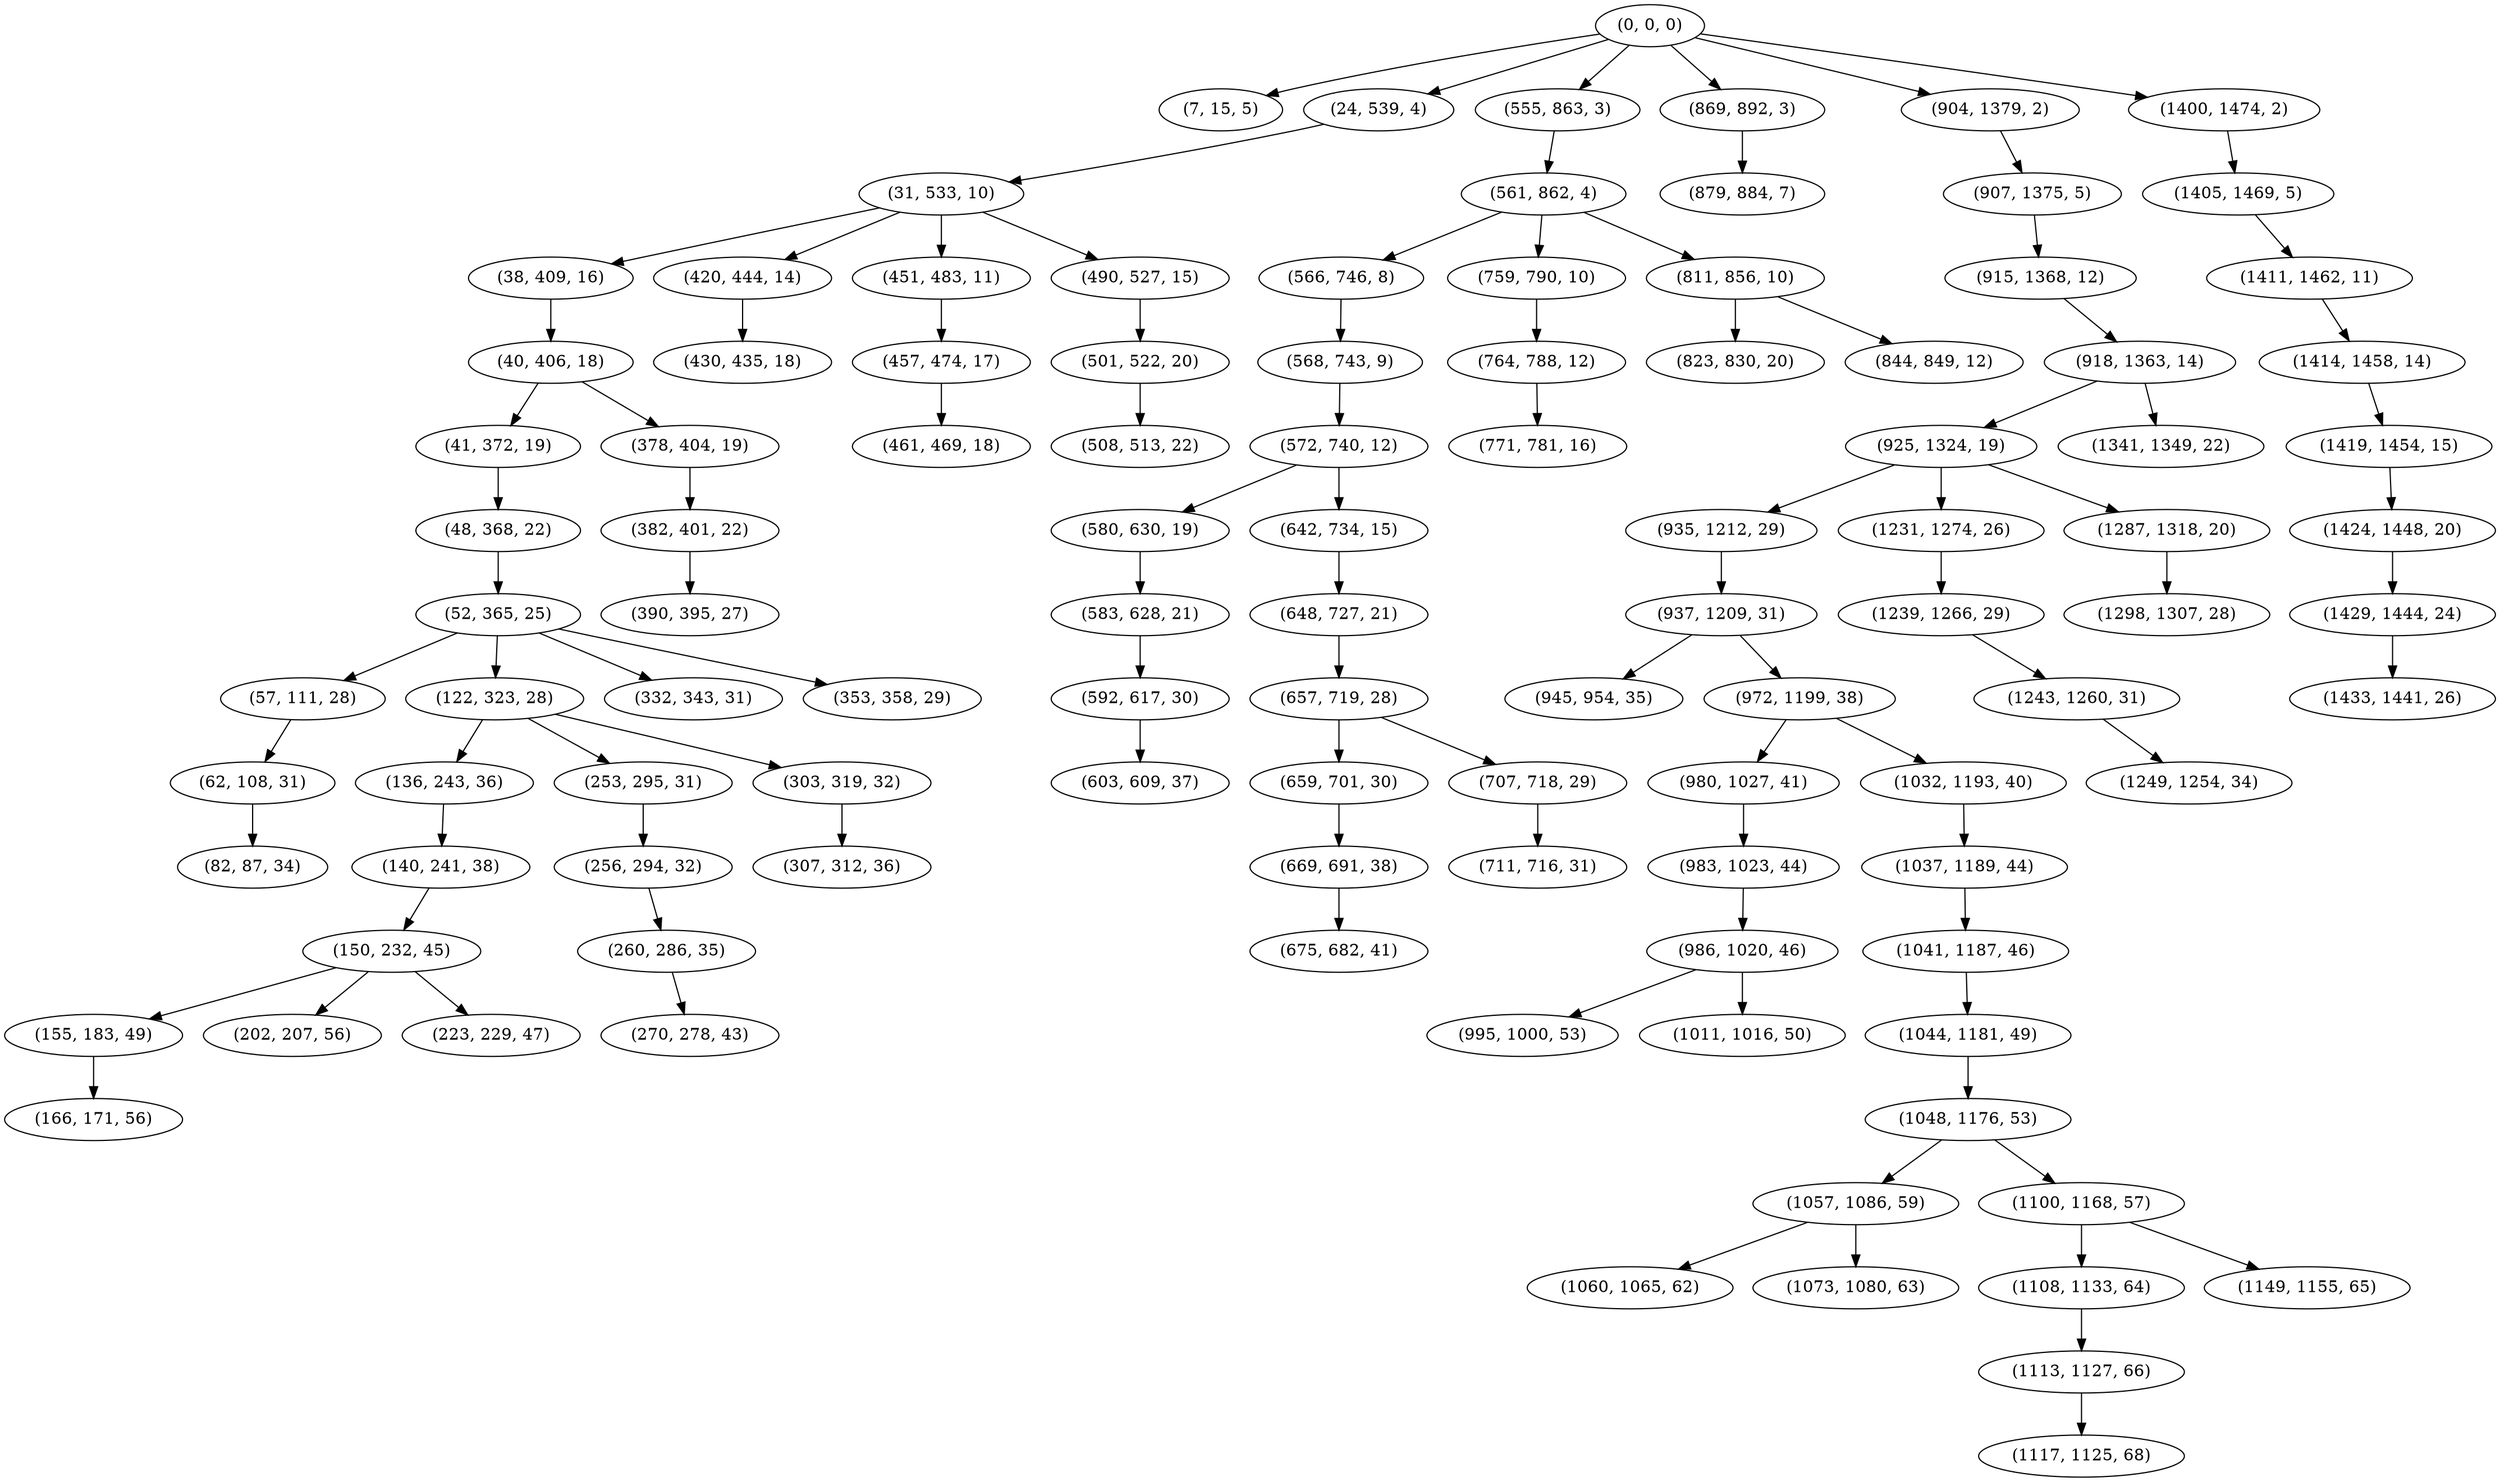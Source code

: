 digraph tree {
    "(0, 0, 0)";
    "(7, 15, 5)";
    "(24, 539, 4)";
    "(31, 533, 10)";
    "(38, 409, 16)";
    "(40, 406, 18)";
    "(41, 372, 19)";
    "(48, 368, 22)";
    "(52, 365, 25)";
    "(57, 111, 28)";
    "(62, 108, 31)";
    "(82, 87, 34)";
    "(122, 323, 28)";
    "(136, 243, 36)";
    "(140, 241, 38)";
    "(150, 232, 45)";
    "(155, 183, 49)";
    "(166, 171, 56)";
    "(202, 207, 56)";
    "(223, 229, 47)";
    "(253, 295, 31)";
    "(256, 294, 32)";
    "(260, 286, 35)";
    "(270, 278, 43)";
    "(303, 319, 32)";
    "(307, 312, 36)";
    "(332, 343, 31)";
    "(353, 358, 29)";
    "(378, 404, 19)";
    "(382, 401, 22)";
    "(390, 395, 27)";
    "(420, 444, 14)";
    "(430, 435, 18)";
    "(451, 483, 11)";
    "(457, 474, 17)";
    "(461, 469, 18)";
    "(490, 527, 15)";
    "(501, 522, 20)";
    "(508, 513, 22)";
    "(555, 863, 3)";
    "(561, 862, 4)";
    "(566, 746, 8)";
    "(568, 743, 9)";
    "(572, 740, 12)";
    "(580, 630, 19)";
    "(583, 628, 21)";
    "(592, 617, 30)";
    "(603, 609, 37)";
    "(642, 734, 15)";
    "(648, 727, 21)";
    "(657, 719, 28)";
    "(659, 701, 30)";
    "(669, 691, 38)";
    "(675, 682, 41)";
    "(707, 718, 29)";
    "(711, 716, 31)";
    "(759, 790, 10)";
    "(764, 788, 12)";
    "(771, 781, 16)";
    "(811, 856, 10)";
    "(823, 830, 20)";
    "(844, 849, 12)";
    "(869, 892, 3)";
    "(879, 884, 7)";
    "(904, 1379, 2)";
    "(907, 1375, 5)";
    "(915, 1368, 12)";
    "(918, 1363, 14)";
    "(925, 1324, 19)";
    "(935, 1212, 29)";
    "(937, 1209, 31)";
    "(945, 954, 35)";
    "(972, 1199, 38)";
    "(980, 1027, 41)";
    "(983, 1023, 44)";
    "(986, 1020, 46)";
    "(995, 1000, 53)";
    "(1011, 1016, 50)";
    "(1032, 1193, 40)";
    "(1037, 1189, 44)";
    "(1041, 1187, 46)";
    "(1044, 1181, 49)";
    "(1048, 1176, 53)";
    "(1057, 1086, 59)";
    "(1060, 1065, 62)";
    "(1073, 1080, 63)";
    "(1100, 1168, 57)";
    "(1108, 1133, 64)";
    "(1113, 1127, 66)";
    "(1117, 1125, 68)";
    "(1149, 1155, 65)";
    "(1231, 1274, 26)";
    "(1239, 1266, 29)";
    "(1243, 1260, 31)";
    "(1249, 1254, 34)";
    "(1287, 1318, 20)";
    "(1298, 1307, 28)";
    "(1341, 1349, 22)";
    "(1400, 1474, 2)";
    "(1405, 1469, 5)";
    "(1411, 1462, 11)";
    "(1414, 1458, 14)";
    "(1419, 1454, 15)";
    "(1424, 1448, 20)";
    "(1429, 1444, 24)";
    "(1433, 1441, 26)";
    "(0, 0, 0)" -> "(7, 15, 5)";
    "(0, 0, 0)" -> "(24, 539, 4)";
    "(0, 0, 0)" -> "(555, 863, 3)";
    "(0, 0, 0)" -> "(869, 892, 3)";
    "(0, 0, 0)" -> "(904, 1379, 2)";
    "(0, 0, 0)" -> "(1400, 1474, 2)";
    "(24, 539, 4)" -> "(31, 533, 10)";
    "(31, 533, 10)" -> "(38, 409, 16)";
    "(31, 533, 10)" -> "(420, 444, 14)";
    "(31, 533, 10)" -> "(451, 483, 11)";
    "(31, 533, 10)" -> "(490, 527, 15)";
    "(38, 409, 16)" -> "(40, 406, 18)";
    "(40, 406, 18)" -> "(41, 372, 19)";
    "(40, 406, 18)" -> "(378, 404, 19)";
    "(41, 372, 19)" -> "(48, 368, 22)";
    "(48, 368, 22)" -> "(52, 365, 25)";
    "(52, 365, 25)" -> "(57, 111, 28)";
    "(52, 365, 25)" -> "(122, 323, 28)";
    "(52, 365, 25)" -> "(332, 343, 31)";
    "(52, 365, 25)" -> "(353, 358, 29)";
    "(57, 111, 28)" -> "(62, 108, 31)";
    "(62, 108, 31)" -> "(82, 87, 34)";
    "(122, 323, 28)" -> "(136, 243, 36)";
    "(122, 323, 28)" -> "(253, 295, 31)";
    "(122, 323, 28)" -> "(303, 319, 32)";
    "(136, 243, 36)" -> "(140, 241, 38)";
    "(140, 241, 38)" -> "(150, 232, 45)";
    "(150, 232, 45)" -> "(155, 183, 49)";
    "(150, 232, 45)" -> "(202, 207, 56)";
    "(150, 232, 45)" -> "(223, 229, 47)";
    "(155, 183, 49)" -> "(166, 171, 56)";
    "(253, 295, 31)" -> "(256, 294, 32)";
    "(256, 294, 32)" -> "(260, 286, 35)";
    "(260, 286, 35)" -> "(270, 278, 43)";
    "(303, 319, 32)" -> "(307, 312, 36)";
    "(378, 404, 19)" -> "(382, 401, 22)";
    "(382, 401, 22)" -> "(390, 395, 27)";
    "(420, 444, 14)" -> "(430, 435, 18)";
    "(451, 483, 11)" -> "(457, 474, 17)";
    "(457, 474, 17)" -> "(461, 469, 18)";
    "(490, 527, 15)" -> "(501, 522, 20)";
    "(501, 522, 20)" -> "(508, 513, 22)";
    "(555, 863, 3)" -> "(561, 862, 4)";
    "(561, 862, 4)" -> "(566, 746, 8)";
    "(561, 862, 4)" -> "(759, 790, 10)";
    "(561, 862, 4)" -> "(811, 856, 10)";
    "(566, 746, 8)" -> "(568, 743, 9)";
    "(568, 743, 9)" -> "(572, 740, 12)";
    "(572, 740, 12)" -> "(580, 630, 19)";
    "(572, 740, 12)" -> "(642, 734, 15)";
    "(580, 630, 19)" -> "(583, 628, 21)";
    "(583, 628, 21)" -> "(592, 617, 30)";
    "(592, 617, 30)" -> "(603, 609, 37)";
    "(642, 734, 15)" -> "(648, 727, 21)";
    "(648, 727, 21)" -> "(657, 719, 28)";
    "(657, 719, 28)" -> "(659, 701, 30)";
    "(657, 719, 28)" -> "(707, 718, 29)";
    "(659, 701, 30)" -> "(669, 691, 38)";
    "(669, 691, 38)" -> "(675, 682, 41)";
    "(707, 718, 29)" -> "(711, 716, 31)";
    "(759, 790, 10)" -> "(764, 788, 12)";
    "(764, 788, 12)" -> "(771, 781, 16)";
    "(811, 856, 10)" -> "(823, 830, 20)";
    "(811, 856, 10)" -> "(844, 849, 12)";
    "(869, 892, 3)" -> "(879, 884, 7)";
    "(904, 1379, 2)" -> "(907, 1375, 5)";
    "(907, 1375, 5)" -> "(915, 1368, 12)";
    "(915, 1368, 12)" -> "(918, 1363, 14)";
    "(918, 1363, 14)" -> "(925, 1324, 19)";
    "(918, 1363, 14)" -> "(1341, 1349, 22)";
    "(925, 1324, 19)" -> "(935, 1212, 29)";
    "(925, 1324, 19)" -> "(1231, 1274, 26)";
    "(925, 1324, 19)" -> "(1287, 1318, 20)";
    "(935, 1212, 29)" -> "(937, 1209, 31)";
    "(937, 1209, 31)" -> "(945, 954, 35)";
    "(937, 1209, 31)" -> "(972, 1199, 38)";
    "(972, 1199, 38)" -> "(980, 1027, 41)";
    "(972, 1199, 38)" -> "(1032, 1193, 40)";
    "(980, 1027, 41)" -> "(983, 1023, 44)";
    "(983, 1023, 44)" -> "(986, 1020, 46)";
    "(986, 1020, 46)" -> "(995, 1000, 53)";
    "(986, 1020, 46)" -> "(1011, 1016, 50)";
    "(1032, 1193, 40)" -> "(1037, 1189, 44)";
    "(1037, 1189, 44)" -> "(1041, 1187, 46)";
    "(1041, 1187, 46)" -> "(1044, 1181, 49)";
    "(1044, 1181, 49)" -> "(1048, 1176, 53)";
    "(1048, 1176, 53)" -> "(1057, 1086, 59)";
    "(1048, 1176, 53)" -> "(1100, 1168, 57)";
    "(1057, 1086, 59)" -> "(1060, 1065, 62)";
    "(1057, 1086, 59)" -> "(1073, 1080, 63)";
    "(1100, 1168, 57)" -> "(1108, 1133, 64)";
    "(1100, 1168, 57)" -> "(1149, 1155, 65)";
    "(1108, 1133, 64)" -> "(1113, 1127, 66)";
    "(1113, 1127, 66)" -> "(1117, 1125, 68)";
    "(1231, 1274, 26)" -> "(1239, 1266, 29)";
    "(1239, 1266, 29)" -> "(1243, 1260, 31)";
    "(1243, 1260, 31)" -> "(1249, 1254, 34)";
    "(1287, 1318, 20)" -> "(1298, 1307, 28)";
    "(1400, 1474, 2)" -> "(1405, 1469, 5)";
    "(1405, 1469, 5)" -> "(1411, 1462, 11)";
    "(1411, 1462, 11)" -> "(1414, 1458, 14)";
    "(1414, 1458, 14)" -> "(1419, 1454, 15)";
    "(1419, 1454, 15)" -> "(1424, 1448, 20)";
    "(1424, 1448, 20)" -> "(1429, 1444, 24)";
    "(1429, 1444, 24)" -> "(1433, 1441, 26)";
}
